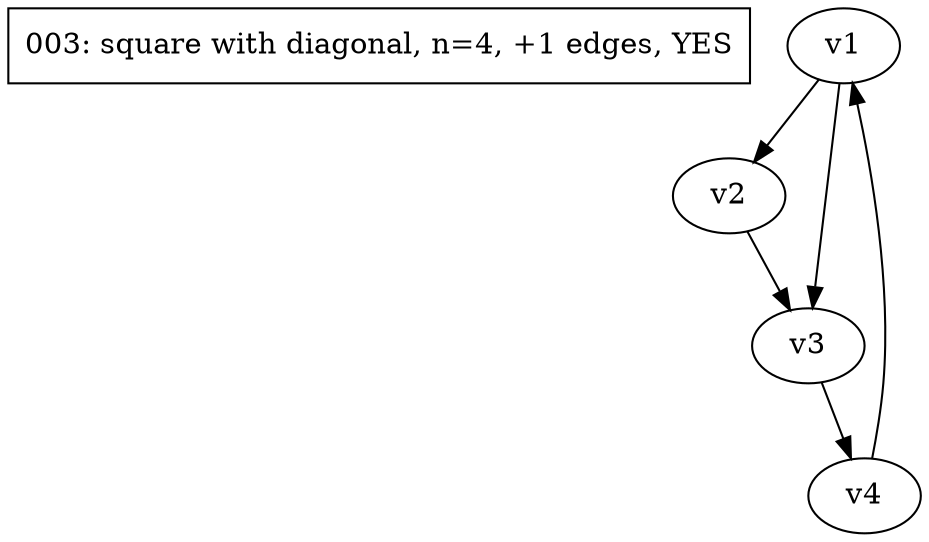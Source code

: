 digraph test003 {
	d[label="003: square with diagonal, n=4, +1 edges, YES" shape=box]
	v1
	v2
	v3
	v4
	v1 -> v2;
	v1 -> v3;
	v2 -> v3;
	v3 -> v4;
	v4 -> v1;
}
